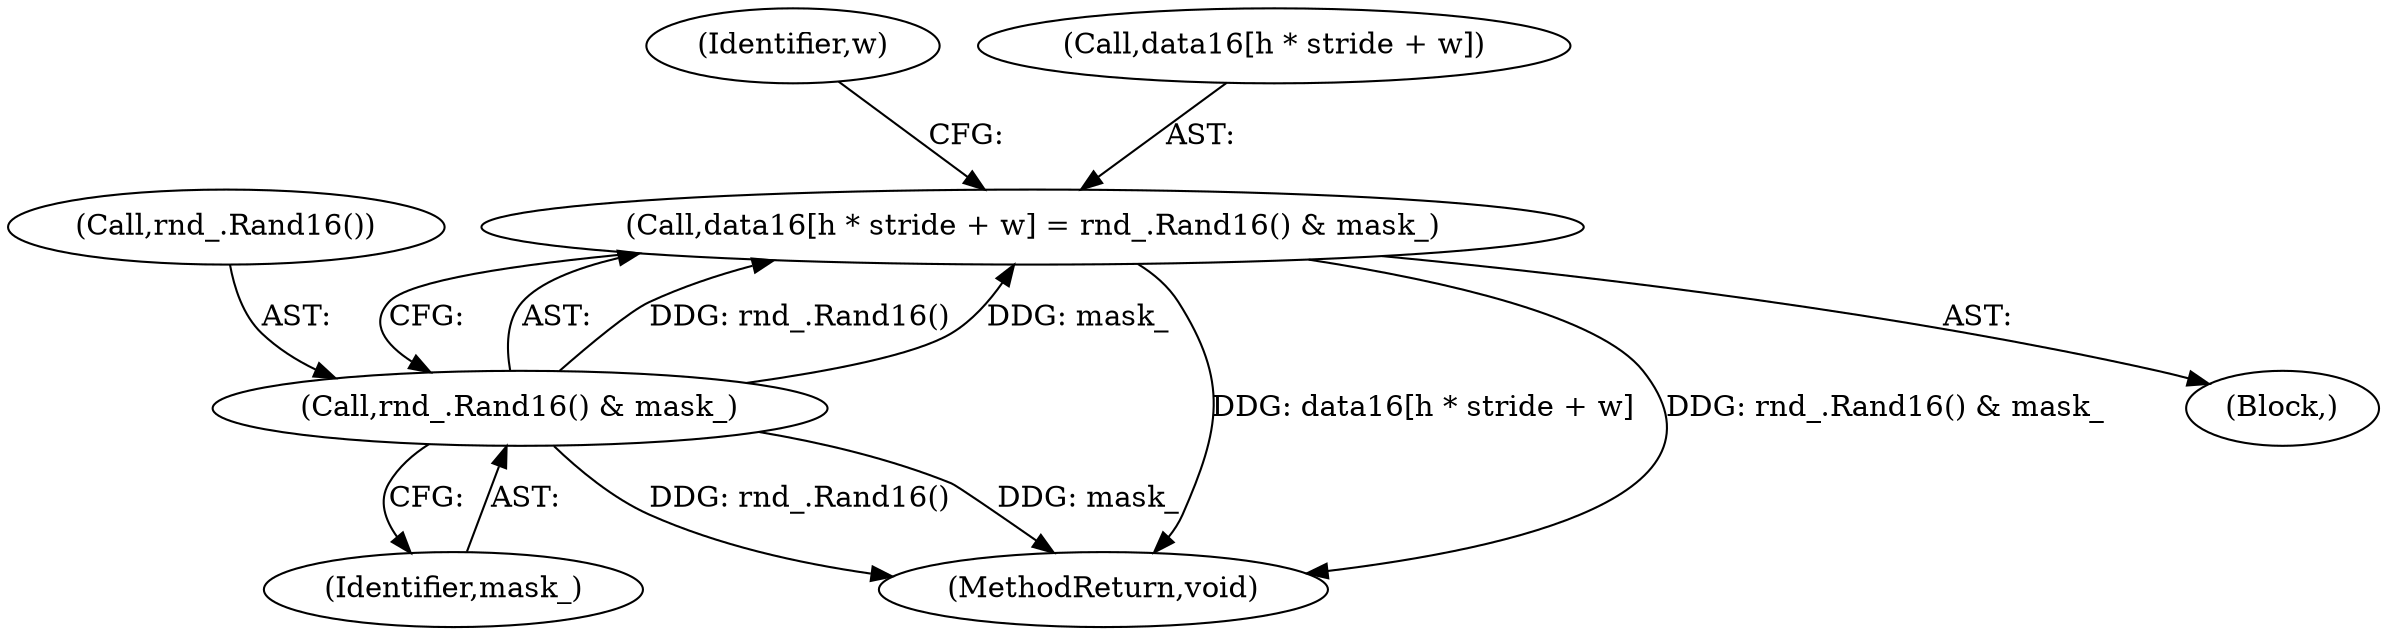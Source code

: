 digraph "0_Android_5a9753fca56f0eeb9f61e342b2fccffc364f9426_97@array" {
"1000150" [label="(Call,data16[h * stride + w] = rnd_.Rand16() & mask_)"];
"1000158" [label="(Call,rnd_.Rand16() & mask_)"];
"1000149" [label="(Block,)"];
"1000133" [label="(Identifier,w)"];
"1000161" [label="(MethodReturn,void)"];
"1000159" [label="(Call,rnd_.Rand16())"];
"1000160" [label="(Identifier,mask_)"];
"1000150" [label="(Call,data16[h * stride + w] = rnd_.Rand16() & mask_)"];
"1000151" [label="(Call,data16[h * stride + w])"];
"1000158" [label="(Call,rnd_.Rand16() & mask_)"];
"1000150" -> "1000149"  [label="AST: "];
"1000150" -> "1000158"  [label="CFG: "];
"1000151" -> "1000150"  [label="AST: "];
"1000158" -> "1000150"  [label="AST: "];
"1000133" -> "1000150"  [label="CFG: "];
"1000150" -> "1000161"  [label="DDG: data16[h * stride + w]"];
"1000150" -> "1000161"  [label="DDG: rnd_.Rand16() & mask_"];
"1000158" -> "1000150"  [label="DDG: rnd_.Rand16()"];
"1000158" -> "1000150"  [label="DDG: mask_"];
"1000158" -> "1000160"  [label="CFG: "];
"1000159" -> "1000158"  [label="AST: "];
"1000160" -> "1000158"  [label="AST: "];
"1000158" -> "1000161"  [label="DDG: rnd_.Rand16()"];
"1000158" -> "1000161"  [label="DDG: mask_"];
}
